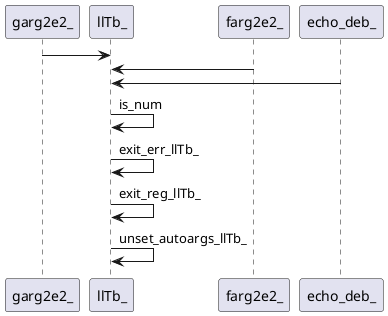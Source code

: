 @startuml rete
garg2e2_ -> llTb_ 
farg2e2_ -> llTb_
echo_deb_ -> llTb_
llTb_ -> llTb_:is_num
llTb_ -> llTb_:exit_err_llTb_
llTb_ -> llTb_:exit_reg_llTb_
llTb_ -> llTb_:unset_autoargs_llTb_
' {wrap_fn}
' fnn o-> llTb_
' {body_fn}
@enduml